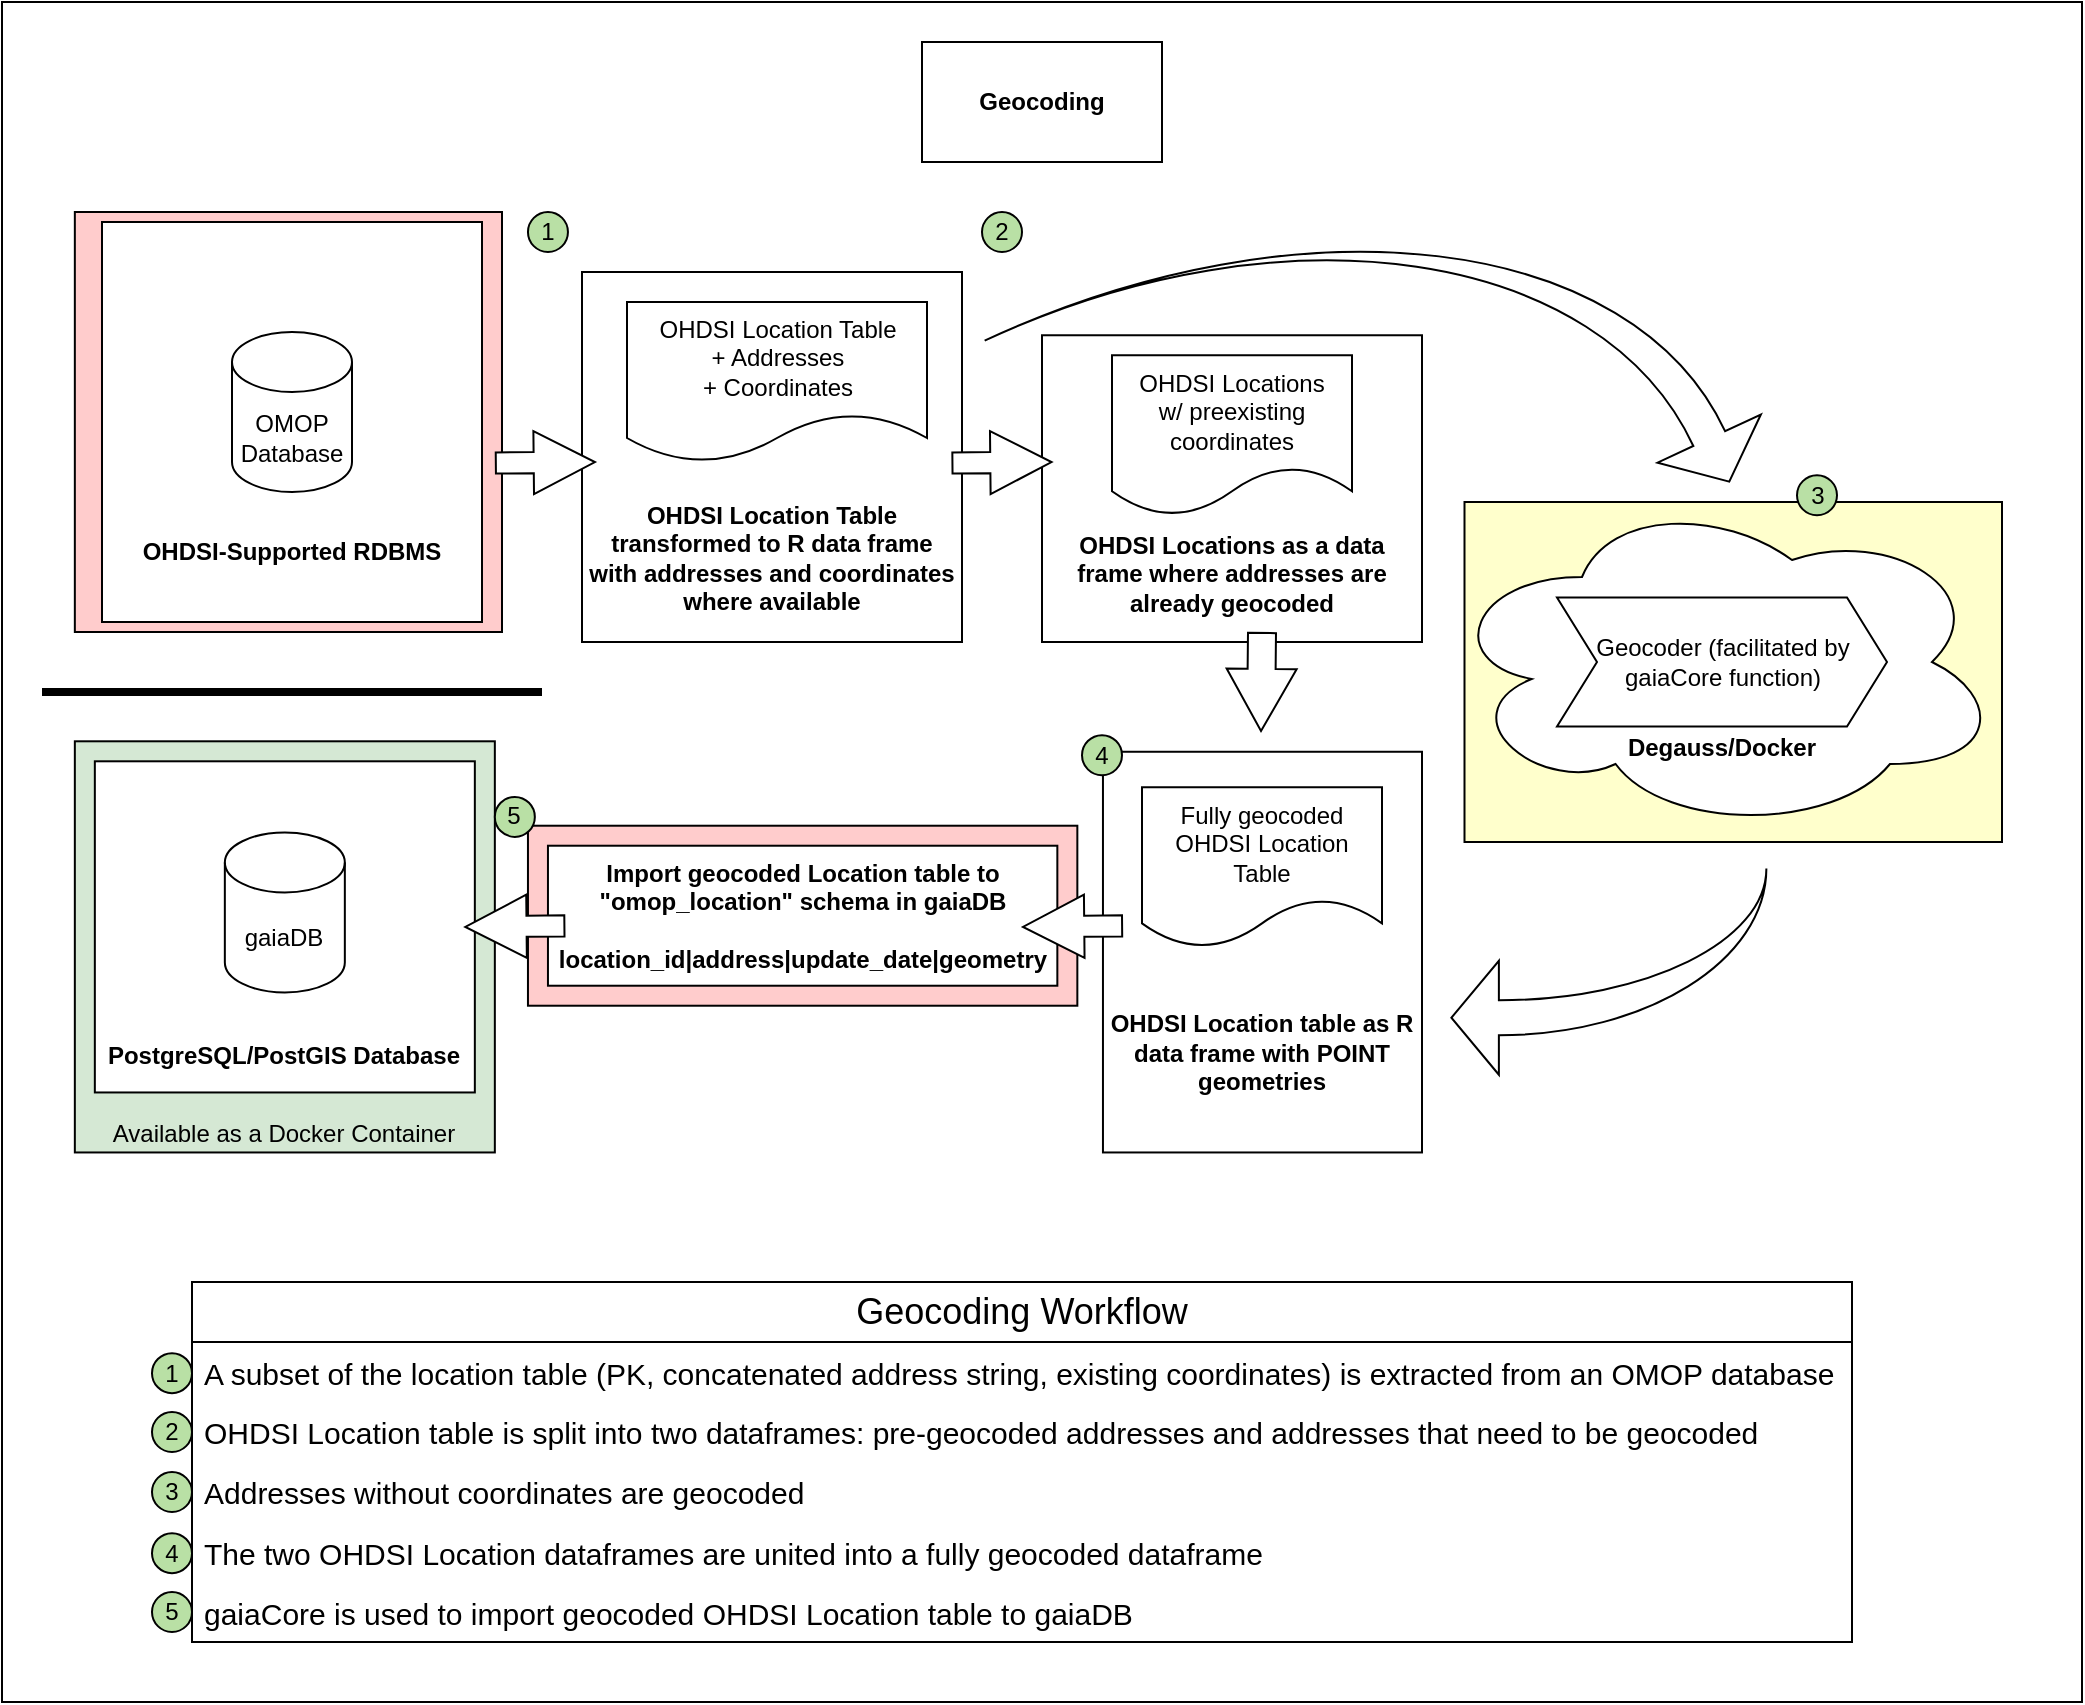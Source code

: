 <mxfile version="20.2.3" type="device"><diagram id="Q12JtZA8_TV3is8GjwzC" name="Page-1"><mxGraphModel dx="1422" dy="-235" grid="1" gridSize="10" guides="1" tooltips="1" connect="1" arrows="1" fold="1" page="1" pageScale="1" pageWidth="850" pageHeight="1100" math="0" shadow="0"><root><mxCell id="0"/><mxCell id="1" parent="0"/><mxCell id="q8CXLJBsv5nuVq32pPeA-56" value="" style="rounded=0;whiteSpace=wrap;html=1;" parent="1" vertex="1"><mxGeometry x="60" y="1150" width="1040" height="850" as="geometry"/></mxCell><mxCell id="q8CXLJBsv5nuVq32pPeA-6" value="" style="rounded=0;whiteSpace=wrap;html=1;fillColor=#FFFFCC;" parent="1" vertex="1"><mxGeometry x="791.25" y="1400" width="268.75" height="170" as="geometry"/></mxCell><mxCell id="q8CXLJBsv5nuVq32pPeA-7" value="&lt;br&gt;&lt;br&gt;&lt;br&gt;&lt;br&gt;&lt;br&gt;&lt;br&gt;&lt;b&gt;Degauss/Docker&lt;/b&gt;" style="ellipse;shape=cloud;whiteSpace=wrap;html=1;" parent="1" vertex="1"><mxGeometry x="780" y="1395" width="280" height="170" as="geometry"/></mxCell><mxCell id="q8CXLJBsv5nuVq32pPeA-8" value="Geocoder (facilitated by gaiaCore function)" style="shape=step;perimeter=stepPerimeter;whiteSpace=wrap;html=1;fixedSize=1;" parent="1" vertex="1"><mxGeometry x="837.5" y="1447.79" width="165" height="64.42" as="geometry"/></mxCell><mxCell id="q8CXLJBsv5nuVq32pPeA-9" value="" style="rounded=0;whiteSpace=wrap;html=1;fillColor=#FFCCCC;" parent="1" vertex="1"><mxGeometry x="96.42" y="1255" width="213.58" height="210" as="geometry"/></mxCell><mxCell id="q8CXLJBsv5nuVq32pPeA-10" value="&lt;b&gt;&lt;br&gt;&lt;br&gt;&lt;br&gt;&lt;br&gt;&lt;br&gt;&lt;br&gt;&lt;br&gt;&lt;br&gt;&lt;br&gt;OHDSI-Supported RDBMS&lt;br&gt;&lt;/b&gt;" style="rounded=0;whiteSpace=wrap;html=1;" parent="1" vertex="1"><mxGeometry x="110.0" y="1260" width="190" height="200" as="geometry"/></mxCell><mxCell id="q8CXLJBsv5nuVq32pPeA-11" value="OMOP Database" style="shape=cylinder3;whiteSpace=wrap;html=1;boundedLbl=1;backgroundOutline=1;size=15;" parent="1" vertex="1"><mxGeometry x="175" y="1315" width="60" height="80" as="geometry"/></mxCell><mxCell id="q8CXLJBsv5nuVq32pPeA-34" value="&lt;b&gt;Geocoding&lt;/b&gt;" style="rounded=0;whiteSpace=wrap;html=1;" parent="1" vertex="1"><mxGeometry x="520" y="1170" width="120" height="60" as="geometry"/></mxCell><mxCell id="q8CXLJBsv5nuVq32pPeA-46" value="&lt;br&gt;&lt;br&gt;&lt;br&gt;&lt;br&gt;&lt;br&gt;&lt;br&gt;&lt;br&gt;&lt;b&gt;OHDSI Location Table transformed to R data frame with addresses and coordinates where available&lt;br&gt;&lt;/b&gt;" style="rounded=0;whiteSpace=wrap;html=1;" parent="1" vertex="1"><mxGeometry x="350" y="1285" width="190" height="185" as="geometry"/></mxCell><mxCell id="q8CXLJBsv5nuVq32pPeA-47" value="OHDSI Location Table&lt;br&gt;+ Addresses&lt;br&gt;+ Coordinates" style="shape=document;whiteSpace=wrap;html=1;boundedLbl=1;" parent="1" vertex="1"><mxGeometry x="372.5" y="1300" width="150" height="80" as="geometry"/></mxCell><mxCell id="q8CXLJBsv5nuVq32pPeA-48" value="&lt;br&gt;&lt;br&gt;&lt;br&gt;&lt;br&gt;&lt;br&gt;&lt;br&gt;&lt;b&gt;OHDSI Locations as a data frame where addresses are already geocoded&lt;br&gt;&lt;/b&gt;" style="rounded=0;whiteSpace=wrap;html=1;" parent="1" vertex="1"><mxGeometry x="580" y="1316.63" width="190" height="153.37" as="geometry"/></mxCell><mxCell id="q8CXLJBsv5nuVq32pPeA-49" value="OHDSI Locations&lt;br&gt;w/ preexisting coordinates" style="shape=document;whiteSpace=wrap;html=1;boundedLbl=1;" parent="1" vertex="1"><mxGeometry x="615.0" y="1326.63" width="120" height="80" as="geometry"/></mxCell><mxCell id="q8CXLJBsv5nuVq32pPeA-50" value="&lt;br&gt;&lt;br&gt;&lt;br&gt;&lt;br&gt;&lt;br&gt;&lt;br&gt;&lt;br&gt;&lt;b&gt;OHDSI Location table as R data frame with POINT geometries&lt;br&gt;&lt;/b&gt;" style="rounded=0;whiteSpace=wrap;html=1;" parent="1" vertex="1"><mxGeometry x="610.48" y="1524.88" width="159.52" height="200.35" as="geometry"/></mxCell><mxCell id="q8CXLJBsv5nuVq32pPeA-51" value="Fully geocoded OHDSI Location Table" style="shape=document;whiteSpace=wrap;html=1;boundedLbl=1;" parent="1" vertex="1"><mxGeometry x="630" y="1542.67" width="120" height="80" as="geometry"/></mxCell><mxCell id="q8CXLJBsv5nuVq32pPeA-52" value="" style="html=1;shadow=0;dashed=0;align=center;verticalAlign=middle;shape=mxgraph.arrows2.jumpInArrow;dy=8.75;dx=23.75;arrowHead=57;rotation=65;direction=west;flipH=1;flipV=1;" parent="1" vertex="1"><mxGeometry x="639.77" y="1180.47" width="221.25" height="336.14" as="geometry"/></mxCell><mxCell id="q8CXLJBsv5nuVq32pPeA-55" value="" style="shape=flexArrow;endArrow=classic;html=1;rounded=0;width=14;endSize=10.02;fillColor=#FFFFFF;" parent="1" edge="1"><mxGeometry width="50" height="50" relative="1" as="geometry"><mxPoint x="690" y="1465.0" as="sourcePoint"/><mxPoint x="689.5" y="1515.0" as="targetPoint"/></mxGeometry></mxCell><mxCell id="q8CXLJBsv5nuVq32pPeA-57" value="Geocoding Workflow" style="swimlane;fontStyle=0;childLayout=stackLayout;horizontal=1;startSize=30;horizontalStack=0;resizeParent=1;resizeParentMax=0;resizeLast=0;collapsible=1;marginBottom=0;fontSize=18;whiteSpace=wrap;" parent="1" vertex="1"><mxGeometry x="155" y="1790" width="830" height="180" as="geometry"/></mxCell><mxCell id="q8CXLJBsv5nuVq32pPeA-59" value="A subset of the location table (PK, concatenated address string, existing coordinates) is extracted from an OMOP database" style="text;strokeColor=none;fillColor=none;align=left;verticalAlign=middle;spacingLeft=4;spacingRight=4;overflow=hidden;points=[[0,0.5],[1,0.5]];portConstraint=eastwest;rotatable=0;fontSize=15;" parent="q8CXLJBsv5nuVq32pPeA-57" vertex="1"><mxGeometry y="30" width="830" height="30" as="geometry"/></mxCell><mxCell id="q8CXLJBsv5nuVq32pPeA-60" value="OHDSI Location table is split into two dataframes: pre-geocoded addresses and addresses that need to be geocoded" style="text;strokeColor=none;fillColor=none;align=left;verticalAlign=middle;spacingLeft=4;spacingRight=4;overflow=hidden;points=[[0,0.5],[1,0.5]];portConstraint=eastwest;rotatable=0;fontSize=15;whiteSpace=wrap;" parent="q8CXLJBsv5nuVq32pPeA-57" vertex="1"><mxGeometry y="60" width="830" height="30" as="geometry"/></mxCell><mxCell id="q8CXLJBsv5nuVq32pPeA-72" value="Addresses without coordinates are geocoded" style="text;strokeColor=none;fillColor=none;align=left;verticalAlign=middle;spacingLeft=4;spacingRight=4;overflow=hidden;points=[[0,0.5],[1,0.5]];portConstraint=eastwest;rotatable=0;whiteSpace=wrap;fontSize=15;" parent="q8CXLJBsv5nuVq32pPeA-57" vertex="1"><mxGeometry y="90" width="830" height="30" as="geometry"/></mxCell><mxCell id="q8CXLJBsv5nuVq32pPeA-73" value="The two OHDSI Location dataframes are united into a fully geocoded dataframe" style="text;strokeColor=none;fillColor=none;align=left;verticalAlign=middle;spacingLeft=4;spacingRight=4;overflow=hidden;points=[[0,0.5],[1,0.5]];portConstraint=eastwest;rotatable=0;fontSize=15;" parent="q8CXLJBsv5nuVq32pPeA-57" vertex="1"><mxGeometry y="120" width="830" height="30" as="geometry"/></mxCell><mxCell id="q8CXLJBsv5nuVq32pPeA-74" value="gaiaCore is used to import geocoded OHDSI Location table to gaiaDB" style="text;strokeColor=none;fillColor=none;align=left;verticalAlign=middle;spacingLeft=4;spacingRight=4;overflow=hidden;points=[[0,0.5],[1,0.5]];portConstraint=eastwest;rotatable=0;fontSize=15;" parent="q8CXLJBsv5nuVq32pPeA-57" vertex="1"><mxGeometry y="150" width="830" height="30" as="geometry"/></mxCell><mxCell id="q8CXLJBsv5nuVq32pPeA-62" value="1" style="ellipse;whiteSpace=wrap;html=1;aspect=fixed;fillColor=#B9E0A5;" parent="1" vertex="1"><mxGeometry x="322.98" y="1255" width="20" height="20" as="geometry"/></mxCell><mxCell id="q8CXLJBsv5nuVq32pPeA-63" value="3" style="ellipse;whiteSpace=wrap;html=1;aspect=fixed;fillColor=#B9E0A5;" parent="1" vertex="1"><mxGeometry x="957.5" y="1386.63" width="20" height="20" as="geometry"/></mxCell><mxCell id="q8CXLJBsv5nuVq32pPeA-70" value="4" style="ellipse;whiteSpace=wrap;html=1;aspect=fixed;fillColor=#B9E0A5;" parent="1" vertex="1"><mxGeometry x="600" y="1516.61" width="20" height="20" as="geometry"/></mxCell><mxCell id="q8CXLJBsv5nuVq32pPeA-75" value="1" style="ellipse;whiteSpace=wrap;html=1;aspect=fixed;fillColor=#B9E0A5;" parent="1" vertex="1"><mxGeometry x="135" y="1825.58" width="20" height="20" as="geometry"/></mxCell><mxCell id="q8CXLJBsv5nuVq32pPeA-76" value="2" style="ellipse;whiteSpace=wrap;html=1;aspect=fixed;fillColor=#B9E0A5;" parent="1" vertex="1"><mxGeometry x="135" y="1855" width="20" height="20" as="geometry"/></mxCell><mxCell id="q8CXLJBsv5nuVq32pPeA-77" value="3" style="ellipse;whiteSpace=wrap;html=1;aspect=fixed;fillColor=#B9E0A5;" parent="1" vertex="1"><mxGeometry x="135" y="1885" width="20" height="20" as="geometry"/></mxCell><mxCell id="q8CXLJBsv5nuVq32pPeA-78" value="4" style="ellipse;whiteSpace=wrap;html=1;aspect=fixed;fillColor=#B9E0A5;" parent="1" vertex="1"><mxGeometry x="135" y="1915.58" width="20" height="20" as="geometry"/></mxCell><mxCell id="q8CXLJBsv5nuVq32pPeA-79" value="5" style="ellipse;whiteSpace=wrap;html=1;aspect=fixed;fillColor=#B9E0A5;" parent="1" vertex="1"><mxGeometry x="135" y="1945" width="20" height="20" as="geometry"/></mxCell><mxCell id="q8CXLJBsv5nuVq32pPeA-26" value="" style="rounded=0;whiteSpace=wrap;html=1;fillColor=#FFCCCC;" parent="1" vertex="1"><mxGeometry x="322.98" y="1561.86" width="274.69" height="90" as="geometry"/></mxCell><mxCell id="q8CXLJBsv5nuVq32pPeA-27" value="&lt;br&gt;&lt;br&gt;&lt;br&gt;&lt;br&gt;&lt;br&gt;&lt;br&gt;&lt;br&gt;&lt;br&gt;&lt;br&gt;&lt;br&gt;&lt;br&gt;&lt;br&gt;&lt;br&gt;Available as a Docker Container" style="rounded=0;whiteSpace=wrap;html=1;fillColor=#D5E8D4;" parent="1" vertex="1"><mxGeometry x="96.42" y="1519.65" width="210" height="205.58" as="geometry"/></mxCell><mxCell id="q8CXLJBsv5nuVq32pPeA-28" value="&lt;b&gt;&lt;br&gt;&lt;br&gt;&lt;br&gt;&lt;br&gt;&lt;br&gt;&lt;br&gt;&lt;br&gt;&lt;br&gt;&lt;br&gt;PostgreSQL/PostGIS Database&lt;/b&gt;" style="rounded=0;whiteSpace=wrap;html=1;" parent="1" vertex="1"><mxGeometry x="106.42" y="1529.65" width="190" height="165.58" as="geometry"/></mxCell><mxCell id="q8CXLJBsv5nuVq32pPeA-29" value="gaiaDB" style="shape=cylinder3;whiteSpace=wrap;html=1;boundedLbl=1;backgroundOutline=1;size=15;" parent="1" vertex="1"><mxGeometry x="171.42" y="1565.23" width="60" height="80" as="geometry"/></mxCell><mxCell id="q8CXLJBsv5nuVq32pPeA-31" value="&lt;b&gt;Import geocoded Location table to &quot;omop_location&quot; schema in gaiaDB&lt;br&gt;&lt;br&gt;location_id|address|update_date|geometry&lt;br&gt;&lt;/b&gt;" style="rounded=0;whiteSpace=wrap;html=1;" parent="1" vertex="1"><mxGeometry x="332.98" y="1571.86" width="254.69" height="70" as="geometry"/></mxCell><mxCell id="q8CXLJBsv5nuVq32pPeA-71" value="5" style="ellipse;whiteSpace=wrap;html=1;aspect=fixed;fillColor=#B9E0A5;" parent="1" vertex="1"><mxGeometry x="306.42" y="1547.44" width="20" height="20" as="geometry"/></mxCell><mxCell id="uIzxrX2CsH1RpNYf0yr2-4" value="" style="shape=flexArrow;endArrow=classic;html=1;rounded=0;fillColor=#FFFFFF;width=10.526;endSize=9.874;" edge="1" parent="1"><mxGeometry width="50" height="50" relative="1" as="geometry"><mxPoint x="534.72" y="1380.5" as="sourcePoint"/><mxPoint x="585.27" y="1380" as="targetPoint"/></mxGeometry></mxCell><mxCell id="uIzxrX2CsH1RpNYf0yr2-5" value="" style="html=1;shadow=0;dashed=0;align=center;verticalAlign=middle;shape=mxgraph.arrows2.jumpInArrow;dy=8.75;dx=23.75;arrowHead=57;rotation=-180;direction=west;flipH=1;flipV=1;" vertex="1" parent="1"><mxGeometry x="784.69" y="1583.19" width="157.5" height="103.19" as="geometry"/></mxCell><mxCell id="uIzxrX2CsH1RpNYf0yr2-7" value="" style="line;strokeWidth=4;html=1;perimeter=backbonePerimeter;points=[];outlineConnect=0;" vertex="1" parent="1"><mxGeometry x="80" y="1490" width="250" height="10" as="geometry"/></mxCell><mxCell id="q8CXLJBsv5nuVq32pPeA-64" value="2" style="ellipse;whiteSpace=wrap;html=1;aspect=fixed;fillColor=#B9E0A5;" parent="1" vertex="1"><mxGeometry x="550" y="1255" width="20" height="20" as="geometry"/></mxCell><mxCell id="uIzxrX2CsH1RpNYf0yr2-9" value="" style="shape=flexArrow;endArrow=classic;html=1;rounded=0;fillColor=#FFFFFF;width=10.526;endSize=9.874;" edge="1" parent="1"><mxGeometry width="50" height="50" relative="1" as="geometry"><mxPoint x="306.42" y="1380.5" as="sourcePoint"/><mxPoint x="356.97" y="1380" as="targetPoint"/></mxGeometry></mxCell><mxCell id="uIzxrX2CsH1RpNYf0yr2-10" value="" style="shape=flexArrow;endArrow=classic;html=1;rounded=0;fillColor=#FFFFFF;width=10.526;endSize=9.874;" edge="1" parent="1"><mxGeometry width="50" height="50" relative="1" as="geometry"><mxPoint x="620.55" y="1611.94" as="sourcePoint"/><mxPoint x="570" y="1612.44" as="targetPoint"/></mxGeometry></mxCell><mxCell id="uIzxrX2CsH1RpNYf0yr2-11" value="" style="shape=flexArrow;endArrow=classic;html=1;rounded=0;fillColor=#FFFFFF;width=10.526;endSize=9.874;" edge="1" parent="1"><mxGeometry width="50" height="50" relative="1" as="geometry"><mxPoint x="341.7" y="1611.94" as="sourcePoint"/><mxPoint x="291.15" y="1612.44" as="targetPoint"/></mxGeometry></mxCell></root></mxGraphModel></diagram></mxfile>